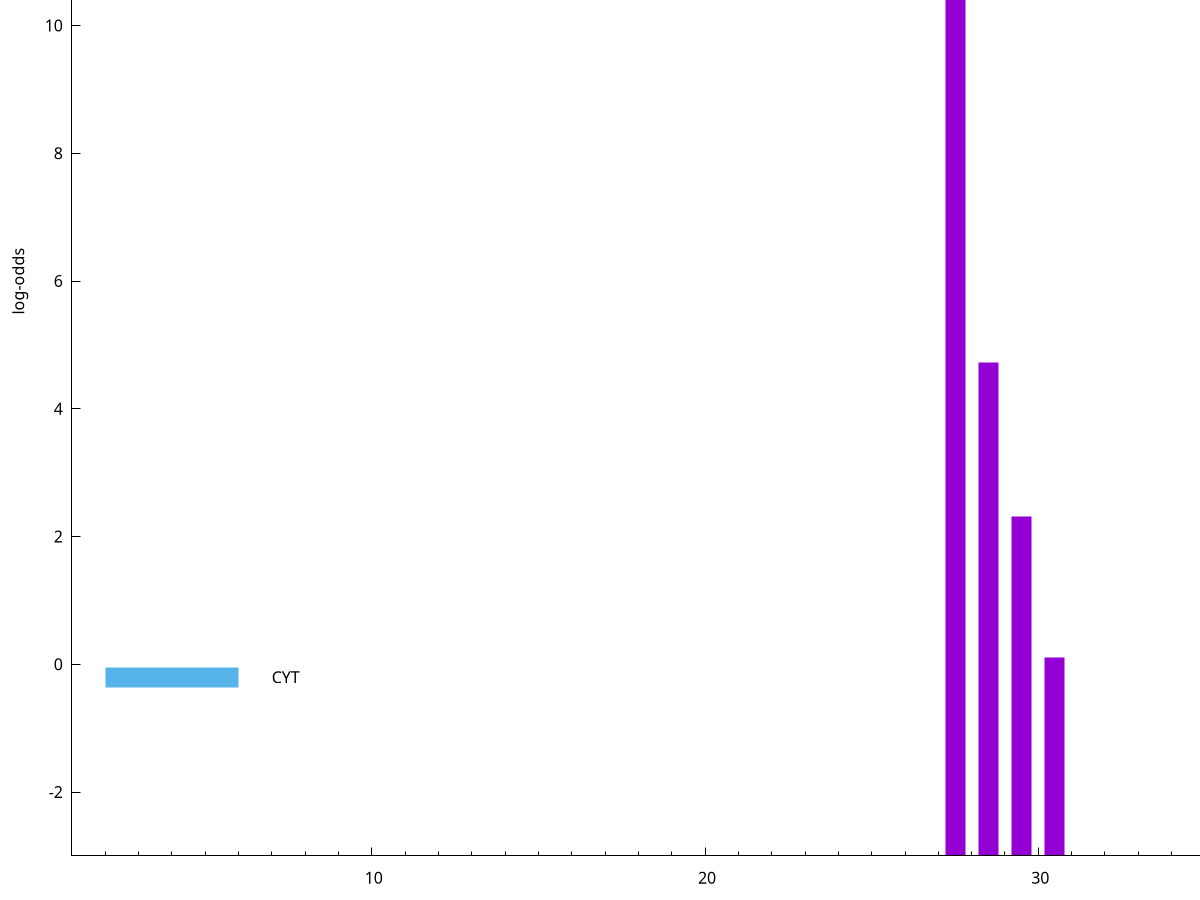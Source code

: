 set title "LipoP predictions for SRR5666568.gff"
set size 2., 1.4
set xrange [1:70] 
set mxtics 10
set yrange [-3:15]
set y2range [0:18]
set ylabel "log-odds"
set term postscript eps color solid "Helvetica" 30
set output "SRR5666568.gff201.eps"
set arrow from 2,12.1985 to 6,12.1985 nohead lt 1 lw 20
set label "SpI" at 7,12.1985
set arrow from 2,-0.200913 to 6,-0.200913 nohead lt 3 lw 20
set label "CYT" at 7,-0.200913
set arrow from 2,12.1985 to 6,12.1985 nohead lt 1 lw 20
set label "SpI" at 7,12.1985
# NOTE: The scores below are the log-odds scores with the threshold
# NOTE: subtracted (a hack to make gnuplot make the histogram all
# NOTE: look nice).
plot "-" axes x1y2 title "" with impulses lt 1 lw 20
27.500000 15.188100
28.500000 7.724770
29.500000 5.312200
30.500000 3.101409
37.500000 2.978501
e
exit
